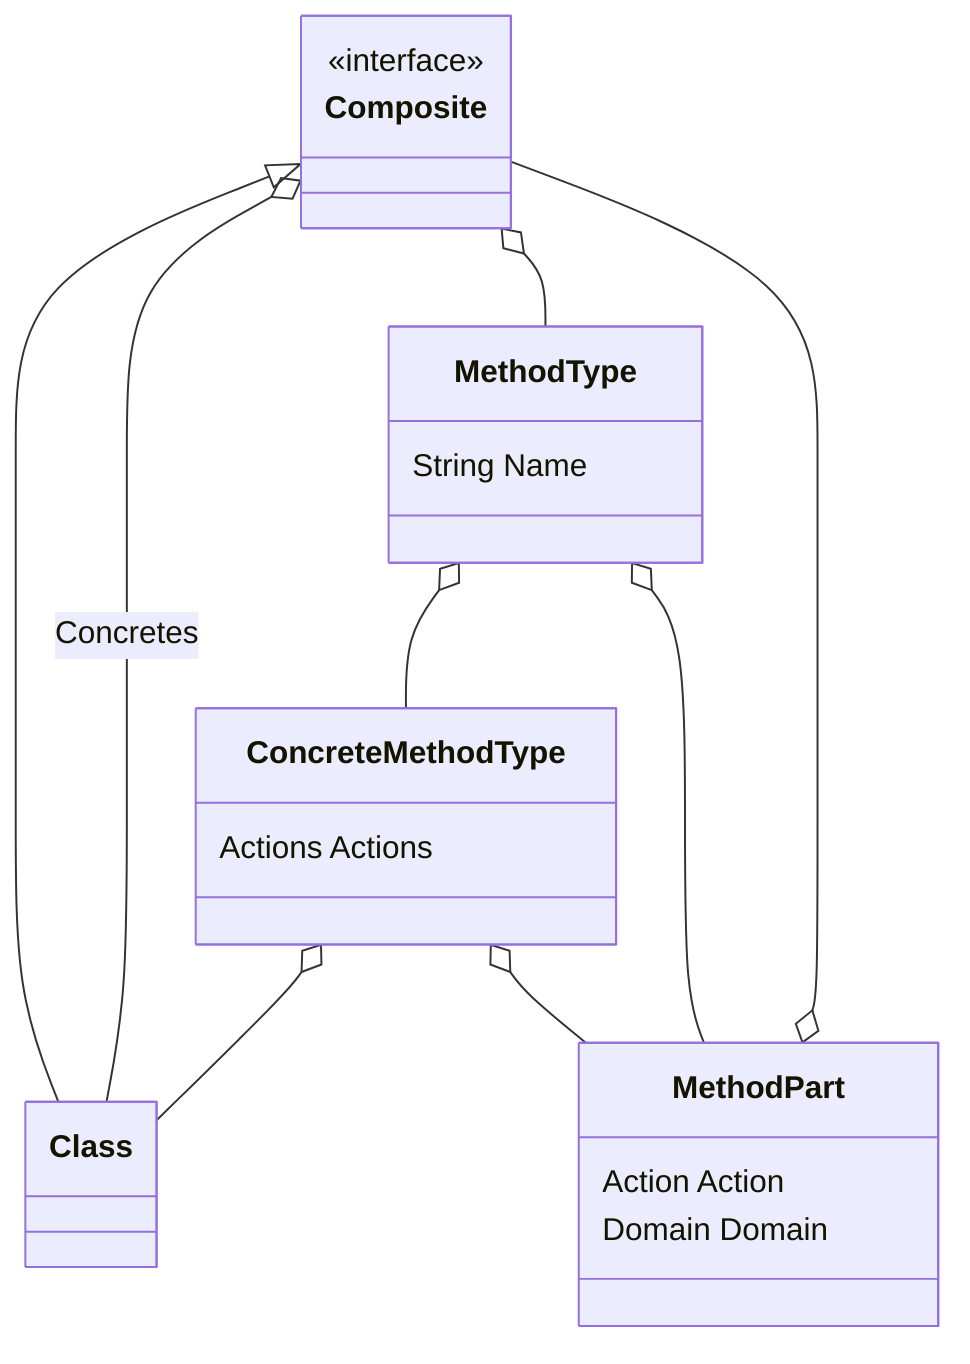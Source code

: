 classDiagram
    class Class
    Composite <|-- Class
    class Composite
    <<interface>> Composite
    Composite o-- Class : Concretes
    Composite o-- MethodType
    class ConcreteMethodType
    ConcreteMethodType : Actions Actions
    ConcreteMethodType o-- Class
    ConcreteMethodType o-- MethodPart
    class MethodPart
    MethodPart : Action Action
    MethodPart o-- Composite
    MethodPart : Domain Domain
    class MethodType
    MethodType o-- ConcreteMethodType
    MethodType o-- MethodPart
    MethodType : String Name
